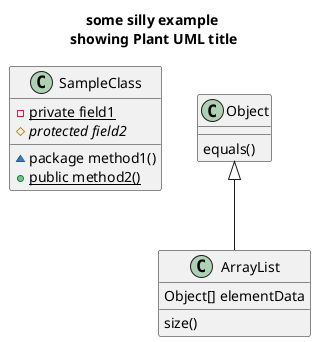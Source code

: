 @startuml
    title some silly example\n showing <b>Plant UML</b> title

    class SampleClass {
       {static} - private field1
       {abstract} # protected field2
        ~ package method1()
        + public method2() {classifier}
    }


    Object <|-- ArrayList
    Object : equals()
    ArrayList : Object[] elementData
    ArrayList : size()

@enduml

